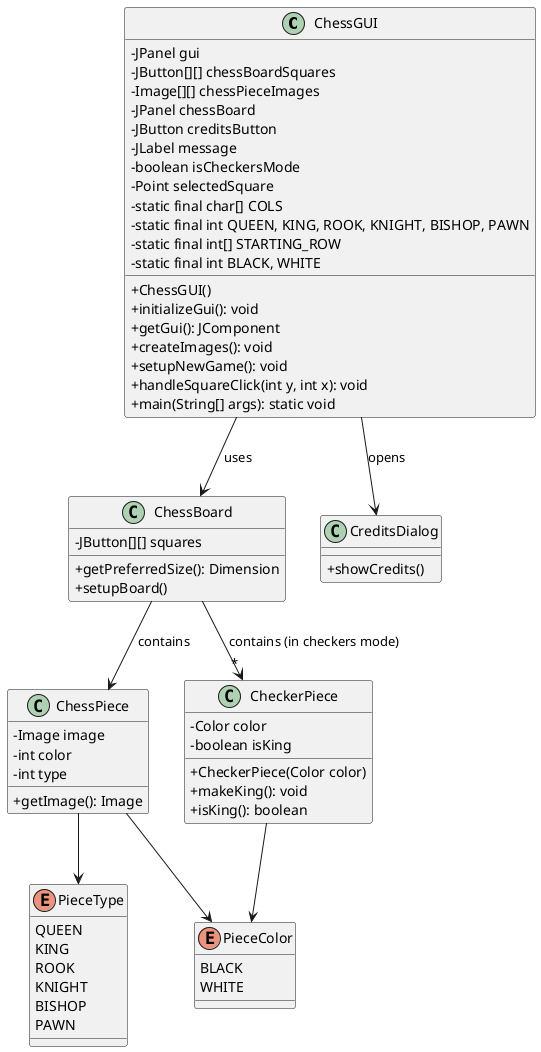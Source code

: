 @startuml
skinparam classAttributeIconSize 0

@startuml
skinparam classAttributeIconSize 0

class ChessGUI {
    - JPanel gui
    - JButton[][] chessBoardSquares
    - Image[][] chessPieceImages
    - JPanel chessBoard
    - JButton creditsButton
    - JLabel message
    - boolean isCheckersMode
    - Point selectedSquare
    - static final char[] COLS
    - static final int QUEEN, KING, ROOK, KNIGHT, BISHOP, PAWN
    - static final int[] STARTING_ROW
    - static final int BLACK, WHITE

    + ChessGUI()
    + initializeGui(): void
    + getGui(): JComponent
    + createImages(): void
    + setupNewGame(): void
    + handleSquareClick(int y, int x): void
    + main(String[] args): static void
}


class ChessBoard {
    - JButton[][] squares
    + getPreferredSize(): Dimension
    + setupBoard()
}

class CreditsDialog {
    + showCredits()
}

class ChessPiece {
    - Image image
    - int color
    - int type
    + getImage(): Image
}

class CheckerPiece {
    - Color color
    - boolean isKing

    + CheckerPiece(Color color)
    + makeKing(): void
    + isKing(): boolean
}


enum PieceType {
    QUEEN
    KING
    ROOK
    KNIGHT
    BISHOP
    PAWN
}

enum PieceColor {
    BLACK
    WHITE
}

ChessGUI --> ChessBoard : uses
ChessGUI --> CreditsDialog : opens
ChessBoard --> "*" CheckerPiece : contains (in checkers mode)
ChessBoard --> ChessPiece : contains

ChessPiece --> PieceType
ChessPiece --> PieceColor
CheckerPiece --> PieceColor




@enduml
